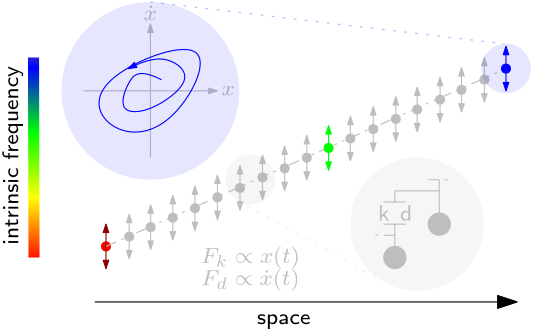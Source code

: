 <?xml version="1.0"?>
<!DOCTYPE ipe SYSTEM "ipe.dtd">
<ipe version="70218" creator="Ipe 7.2.26">
<info created="D:20250527130220" modified="D:20250527174614"/>
<preamble>\renewcommand\rmdefault{cmss}</preamble>
<ipestyle name="basic">
<symbol name="arrow/arc(spx)">
<path stroke="sym-stroke" fill="sym-stroke" pen="sym-pen">
0 0 m
-1 0.333 l
-1 -0.333 l
h
</path>
</symbol>
<symbol name="arrow/farc(spx)">
<path stroke="sym-stroke" fill="white" pen="sym-pen">
0 0 m
-1 0.333 l
-1 -0.333 l
h
</path>
</symbol>
<symbol name="arrow/ptarc(spx)">
<path stroke="sym-stroke" fill="sym-stroke" pen="sym-pen">
0 0 m
-1 0.333 l
-0.8 0 l
-1 -0.333 l
h
</path>
</symbol>
<symbol name="arrow/fptarc(spx)">
<path stroke="sym-stroke" fill="white" pen="sym-pen">
0 0 m
-1 0.333 l
-0.8 0 l
-1 -0.333 l
h
</path>
</symbol>
<symbol name="mark/circle(sx)" transformations="translations">
<path fill="sym-stroke">
0.6 0 0 0.6 0 0 e
0.4 0 0 0.4 0 0 e
</path>
</symbol>
<symbol name="mark/disk(sx)" transformations="translations">
<path fill="sym-stroke">
0.6 0 0 0.6 0 0 e
</path>
</symbol>
<symbol name="mark/fdisk(sfx)" transformations="translations">
<group>
<path fill="sym-fill">
0.5 0 0 0.5 0 0 e
</path>
<path fill="sym-stroke" fillrule="eofill">
0.6 0 0 0.6 0 0 e
0.4 0 0 0.4 0 0 e
</path>
</group>
</symbol>
<symbol name="mark/box(sx)" transformations="translations">
<path fill="sym-stroke" fillrule="eofill">
-0.6 -0.6 m
0.6 -0.6 l
0.6 0.6 l
-0.6 0.6 l
h
-0.4 -0.4 m
0.4 -0.4 l
0.4 0.4 l
-0.4 0.4 l
h
</path>
</symbol>
<symbol name="mark/square(sx)" transformations="translations">
<path fill="sym-stroke">
-0.6 -0.6 m
0.6 -0.6 l
0.6 0.6 l
-0.6 0.6 l
h
</path>
</symbol>
<symbol name="mark/fsquare(sfx)" transformations="translations">
<group>
<path fill="sym-fill">
-0.5 -0.5 m
0.5 -0.5 l
0.5 0.5 l
-0.5 0.5 l
h
</path>
<path fill="sym-stroke" fillrule="eofill">
-0.6 -0.6 m
0.6 -0.6 l
0.6 0.6 l
-0.6 0.6 l
h
-0.4 -0.4 m
0.4 -0.4 l
0.4 0.4 l
-0.4 0.4 l
h
</path>
</group>
</symbol>
<symbol name="mark/cross(sx)" transformations="translations">
<group>
<path fill="sym-stroke">
-0.43 -0.57 m
0.57 0.43 l
0.43 0.57 l
-0.57 -0.43 l
h
</path>
<path fill="sym-stroke">
-0.43 0.57 m
0.57 -0.43 l
0.43 -0.57 l
-0.57 0.43 l
h
</path>
</group>
</symbol>
<symbol name="arrow/fnormal(spx)">
<path stroke="sym-stroke" fill="white" pen="sym-pen">
0 0 m
-1 0.333 l
-1 -0.333 l
h
</path>
</symbol>
<symbol name="arrow/pointed(spx)">
<path stroke="sym-stroke" fill="sym-stroke" pen="sym-pen">
0 0 m
-1 0.333 l
-0.8 0 l
-1 -0.333 l
h
</path>
</symbol>
<symbol name="arrow/fpointed(spx)">
<path stroke="sym-stroke" fill="white" pen="sym-pen">
0 0 m
-1 0.333 l
-0.8 0 l
-1 -0.333 l
h
</path>
</symbol>
<symbol name="arrow/linear(spx)">
<path stroke="sym-stroke" pen="sym-pen">
-1 0.333 m
0 0 l
-1 -0.333 l
</path>
</symbol>
<symbol name="arrow/fdouble(spx)">
<path stroke="sym-stroke" fill="white" pen="sym-pen">
0 0 m
-1 0.333 l
-1 -0.333 l
h
-1 0 m
-2 0.333 l
-2 -0.333 l
h
</path>
</symbol>
<symbol name="arrow/double(spx)">
<path stroke="sym-stroke" fill="sym-stroke" pen="sym-pen">
0 0 m
-1 0.333 l
-1 -0.333 l
h
-1 0 m
-2 0.333 l
-2 -0.333 l
h
</path>
</symbol>
<symbol name="arrow/mid-normal(spx)">
<path stroke="sym-stroke" fill="sym-stroke" pen="sym-pen">
0.5 0 m
-0.5 0.333 l
-0.5 -0.333 l
h
</path>
</symbol>
<symbol name="arrow/mid-fnormal(spx)">
<path stroke="sym-stroke" fill="white" pen="sym-pen">
0.5 0 m
-0.5 0.333 l
-0.5 -0.333 l
h
</path>
</symbol>
<symbol name="arrow/mid-pointed(spx)">
<path stroke="sym-stroke" fill="sym-stroke" pen="sym-pen">
0.5 0 m
-0.5 0.333 l
-0.3 0 l
-0.5 -0.333 l
h
</path>
</symbol>
<symbol name="arrow/mid-fpointed(spx)">
<path stroke="sym-stroke" fill="white" pen="sym-pen">
0.5 0 m
-0.5 0.333 l
-0.3 0 l
-0.5 -0.333 l
h
</path>
</symbol>
<symbol name="arrow/mid-double(spx)">
<path stroke="sym-stroke" fill="sym-stroke" pen="sym-pen">
1 0 m
0 0.333 l
0 -0.333 l
h
0 0 m
-1 0.333 l
-1 -0.333 l
h
</path>
</symbol>
<symbol name="arrow/mid-fdouble(spx)">
<path stroke="sym-stroke" fill="white" pen="sym-pen">
1 0 m
0 0.333 l
0 -0.333 l
h
0 0 m
-1 0.333 l
-1 -0.333 l
h
</path>
</symbol>
<anglesize name="22.5 deg" value="22.5"/>
<anglesize name="30 deg" value="30"/>
<anglesize name="45 deg" value="45"/>
<anglesize name="60 deg" value="60"/>
<anglesize name="90 deg" value="90"/>
<arrowsize name="large" value="10"/>
<arrowsize name="small" value="5"/>
<arrowsize name="tiny" value="3"/>
<color name="blue" value="0 0 1"/>
<color name="brown" value="0.647 0.165 0.165"/>
<color name="darkblue" value="0 0 0.545"/>
<color name="darkcyan" value="0 0.545 0.545"/>
<color name="darkgray" value="0.663"/>
<color name="darkgreen" value="0 0.392 0"/>
<color name="darkmagenta" value="0.545 0 0.545"/>
<color name="darkorange" value="1 0.549 0"/>
<color name="darkred" value="0.545 0 0"/>
<color name="gold" value="1 0.843 0"/>
<color name="gray" value="0.745"/>
<color name="green" value="0 1 0"/>
<color name="lightblue" value="0.678 0.847 0.902"/>
<color name="lightcyan" value="0.878 1 1"/>
<color name="lightgray" value="0.827"/>
<color name="lightgreen" value="0.565 0.933 0.565"/>
<color name="lightyellow" value="1 1 0.878"/>
<color name="navy" value="0 0 0.502"/>
<color name="orange" value="1 0.647 0"/>
<color name="pink" value="1 0.753 0.796"/>
<color name="purple" value="0.627 0.125 0.941"/>
<color name="red" value="1 0 0"/>
<color name="seagreen" value="0.18 0.545 0.341"/>
<color name="turquoise" value="0.251 0.878 0.816"/>
<color name="violet" value="0.933 0.51 0.933"/>
<color name="yellow" value="1 1 0"/>
<dashstyle name="dash dot dotted" value="[4 2 1 2 1 2] 0"/>
<dashstyle name="dash dotted" value="[4 2 1 2] 0"/>
<dashstyle name="dashed" value="[4] 0"/>
<dashstyle name="dotted" value="[1 3] 0"/>
<gridsize name="10 pts (~3.5 mm)" value="10"/>
<gridsize name="14 pts (~5 mm)" value="14"/>
<gridsize name="16 pts (~6 mm)" value="16"/>
<gridsize name="20 pts (~7 mm)" value="20"/>
<gridsize name="28 pts (~10 mm)" value="28"/>
<gridsize name="32 pts (~12 mm)" value="32"/>
<gridsize name="4 pts" value="4"/>
<gridsize name="56 pts (~20 mm)" value="56"/>
<gridsize name="8 pts (~3 mm)" value="8"/>
<opacity name="10%" value="0.1"/>
<opacity name="30%" value="0.3"/>
<opacity name="50%" value="0.5"/>
<opacity name="75%" value="0.75"/>
<pen name="fat" value="1.2"/>
<pen name="heavier" value="0.8"/>
<pen name="ultrafat" value="2"/>
<symbolsize name="large" value="5"/>
<symbolsize name="small" value="2"/>
<symbolsize name="tiny" value="1.1"/>
<textsize name="Huge" value="\Huge"/>
<textsize name="LARGE" value="\LARGE"/>
<textsize name="Large" value="\Large"/>
<textsize name="footnote" value="\footnotesize"/>
<textsize name="huge" value="\huge"/>
<textsize name="large" value="\large"/>
<textsize name="script" value="\scriptsize"/>
<textsize name="small" value="\small"/>
<textsize name="tiny" value="\tiny"/>
<textstyle name="center" begin="\begin{center}" end="\end{center}"/>
<textstyle name="item" begin="\begin{itemize}\item{}" end="\end{itemize}"/>
<textstyle name="itemize" begin="\begin{itemize}" end="\end{itemize}"/>
<tiling name="falling" angle="-60" step="4" width="1"/>
<tiling name="rising" angle="30" step="4" width="1"/>
</ipestyle>
<ipestyle name="cushion-gradients">
<gradient name="gradient-blue" type="radial" coords="-3.2 19.2 0 8 8 16" extend="yes">
 <stop offset="0" color="0.541 0.824 1"/>
 <stop offset="0.4" color="0.38 0.576 0.812"/>
 <stop offset="1" color="0.263 0.4 0.565"/>
</gradient>
<gradient name="gradient-brown" type="radial" coords="-3.2 19.2 0 8 8 16" extend="yes">
 <stop offset="0" color="1 0.816 0.518"/>
 <stop offset="0.4" color="0.702 0.573 0.365"/>
 <stop offset="1" color="0.49 0.4 0.255"/>
</gradient>
<gradient name="gradient-green" type="radial" coords="-3.2 19.2 0 8 8 16" extend="yes">
 <stop offset="0" color="0.667 1 0.463"/>
 <stop offset="0.4" color="0.467 0.718 0.325"/>
 <stop offset="1" color="0.325 0.502 0.227"/>
</gradient>
<gradient name="gradient-orange" type="radial" coords="-3.2 19.2 0 8 8 16" extend="yes">
 <stop offset="0" color="1 0.706 0"/>
 <stop offset="0.4" color="1 0.494 0"/>
 <stop offset="1" color="0.698 0.345 0"/>
</gradient>
<gradient name="gradient-purple" type="radial" coords="-3.2 19.2 0 8 8 16" extend="yes">
 <stop offset="0" color="1 0.643 0.984"/>
 <stop offset="0.4" color="0.757 0.451 0.69"/>
 <stop offset="1" color="0.529 0.314 0.482"/>
</gradient>
<gradient name="gradient-red" type="radial" coords="-3.2 19.2 0 8 8 16" extend="yes">
 <stop offset="0" color="1 0.714 0.714"/>
 <stop offset="0.4" color="1 0.502 0.502"/>
 <stop offset="1" color="0.698 0.349 0.349"/>
</gradient>
<gradient name="gradient-yellow" type="radial" coords="-3.2 19.2 0 8 8 16" extend="yes">
 <stop offset="0" color="1 1 0"/>
 <stop offset="0.4" color="1 0.835 0"/>
 <stop offset="1" color="0.698 0.584 0"/>
</gradient>
<gradient name="linear" type="axial" coords="75 0 325 0" extend="yes">
 <stop offset="0" color="1 0 0"/>
 <stop offset="0.25" color="1 1 0"/>
 <stop offset="0.5" color="0 1 0"/>
 <stop offset="0.75" color="0 0 1"/>
 <stop offset="1" color="1 1 0"/>
</gradient>
</ipestyle>
<page>
<layer name="Background"/>
<layer name="Foreground"/>
<layer name="Zoom"/>
<view layers="Background Foreground Zoom" active="Zoom"/>
<path layer="Background" matrix="1 0 0 1 0 -4" stroke="black" arrow="normal/normal">
204 688 m
356 688 l
</path>
<use layer="Foreground" matrix="1 0 0 1 -48 -80" name="mark/disk(sx)" pos="256 784" size="normal" stroke="red"/>
<path stroke="darkred" arrow="normal/tiny" rarrow="normal/tiny">
208 696 m
208 712 l
</path>
<path stroke="gray" dash="dash dot dotted">
208 704 m
352 768 l
</path>
<use matrix="1 0 0 1 96 -16" name="mark/disk(sx)" pos="256 784" size="normal" stroke="blue"/>
<path matrix="1 0 0 1 144 64" stroke="blue" arrow="normal/tiny" rarrow="normal/tiny">
208 696 m
208 712 l
</path>
<use matrix="1 0 0 1 -39.6328 -76.4703" name="mark/disk(sx)" pos="256 784" size="normal" stroke="gray"/>
<path matrix="1 0 0 1 8.36725 3.52965" stroke="gray" arrow="normal/tiny" rarrow="normal/tiny">
208 696 m
208 712 l
</path>
<use matrix="1 0 0 1 -31.9189 -73.0713" name="mark/disk(sx)" pos="256 784" size="normal" stroke="gray"/>
<path matrix="1 0 0 1 16.0812 6.92868" stroke="gray" arrow="normal/tiny" rarrow="normal/tiny">
208 696 m
208 712 l
</path>
<use matrix="1 0 0 1 -23.944 -69.6721" name="mark/disk(sx)" pos="256 784" size="normal" stroke="gray"/>
<path matrix="1 0 0 1 24.0561 10.3278" stroke="gray" arrow="normal/tiny" rarrow="normal/tiny">
208 696 m
208 712 l
</path>
<use matrix="1 0 0 1 -15.9691 -66.273" name="mark/disk(sx)" pos="256 784" size="normal" stroke="gray"/>
<path matrix="1 0 0 1 32.031 13.7269" stroke="gray" arrow="normal/tiny" rarrow="normal/tiny">
208 696 m
208 712 l
</path>
<use matrix="1 0 0 1 -7.86347 -62.3509" name="mark/disk(sx)" pos="256 784" size="normal" stroke="gray"/>
<path matrix="1 0 0 1 40.1366 17.649" stroke="gray" arrow="normal/tiny" rarrow="normal/tiny">
208 696 m
208 712 l
</path>
<use matrix="1 0 0 1 0.242165 -58.9518" name="mark/disk(sx)" pos="256 784" size="normal" stroke="gray"/>
<path matrix="1 0 0 1 48.2422 21.0482" stroke="gray" arrow="normal/tiny" rarrow="normal/tiny">
208 696 m
208 712 l
</path>
<use matrix="1 0 0 1 8.34779 -55.1604" name="mark/disk(sx)" pos="256 784" size="normal" stroke="gray"/>
<path matrix="1 0 0 1 56.3478 24.8395" stroke="gray" arrow="normal/tiny" rarrow="normal/tiny">
208 696 m
208 712 l
</path>
<use matrix="1 0 0 1 16.3227 -51.892" name="mark/disk(sx)" pos="256 784" size="normal" stroke="gray"/>
<path matrix="1 0 0 1 64.3227 28.1079" stroke="gray" arrow="normal/tiny" rarrow="normal/tiny">
208 696 m
208 712 l
</path>
<use matrix="1 0 0 1 24.2976 -48.1007" name="mark/disk(sx)" pos="256 784" size="normal" stroke="gray"/>
<path matrix="1 0 0 1 72.2976 31.8992" stroke="gray" arrow="normal/tiny" rarrow="normal/tiny">
208 696 m
208 712 l
</path>
<use matrix="1 0 0 1 32.1417 -44.5708" name="mark/disk(sx)" pos="256 784" size="normal" stroke="green"/>
<path matrix="1 0 0 1 80.1418 35.4291" stroke="green" arrow="normal/tiny" rarrow="normal/tiny">
208 696 m
208 712 l
</path>
<use matrix="1 0 0 1 39.9859 -41.1717" name="mark/disk(sx)" pos="256 784" size="normal" stroke="gray"/>
<path matrix="1 0 0 1 87.9859 38.8283" stroke="gray" arrow="normal/tiny" rarrow="normal/tiny">
208 696 m
208 712 l
</path>
<use matrix="1 0 0 1 48.2223 -37.7726" name="mark/disk(sx)" pos="256 784" size="normal" stroke="gray"/>
<path matrix="1 0 0 1 96.2223 42.2274" stroke="gray" arrow="normal/tiny" rarrow="normal/tiny">
208 696 m
208 712 l
</path>
<use matrix="1 0 0 1 56.3279 -34.112" name="mark/disk(sx)" pos="256 784" size="normal" stroke="gray"/>
<path matrix="1 0 0 1 104.328 45.888" stroke="gray" arrow="normal/tiny" rarrow="normal/tiny">
208 696 m
208 712 l
</path>
<use matrix="1 0 0 1 64.0413 -30.7128" name="mark/disk(sx)" pos="256 784" size="normal" stroke="gray"/>
<path matrix="1 0 0 1 112.041 49.2871" stroke="gray" arrow="normal/tiny" rarrow="normal/tiny">
208 696 m
208 712 l
</path>
<use matrix="1 0 0 1 72.2777 -27.1829" name="mark/disk(sx)" pos="256 784" size="normal" stroke="gray"/>
<path matrix="1 0 0 1 120.278 52.817" stroke="gray" arrow="normal/tiny" rarrow="normal/tiny">
208 696 m
208 712 l
</path>
<use matrix="1 0 0 1 79.9911 -23.6531" name="mark/disk(sx)" pos="256 784" size="normal" stroke="gray"/>
<path matrix="1 0 0 1 127.991 56.3469" stroke="gray" arrow="normal/tiny" rarrow="normal/tiny">
208 696 m
208 712 l
</path>
<use matrix="1 0 0 1 88.2275 -19.9925" name="mark/disk(sx)" pos="256 784" size="normal" stroke="gray"/>
<path matrix="1 0 0 1 136.228 60.0075" stroke="gray" arrow="normal/tiny" rarrow="normal/tiny">
208 696 m
208 712 l
</path>
<path matrix="-0.00090539 0.375005 -1 -0.00033952 964.159 670.265" fill="white" gradient="linear">
80 784 m
80 780 l
272 780 l
272 784 l
h
</path>
<text matrix="1 0 0 1 0 -4" transformations="translations" pos="272 680" stroke="black" type="label" width="19.214" height="3.542" depth="1.55" halign="center" valign="baseline" size="footnote">space</text>
<text matrix="0 1 -1 0 904.384 540.613" pos="164 728" stroke="black" type="label" width="64.379" height="5.535" depth="1.55" valign="baseline" size="footnote">intrinsic frequency</text>
<path layer="Zoom" matrix="1 0 0 1 0 4" fill="darkgray" opacity="10%" stroke-opacity="opaque">
8.94427 0 0 8.94427 260 724 e
</path>
<path fill="darkgray" opacity="10%" stroke-opacity="opaque">
24 0 -0 24 320 712 e
</path>
<path stroke="gray" dash="dotted" opacity="10%" stroke-opacity="30%">
255.371 720.347 m
307.711 691.385 l
</path>
<path matrix="1 0 0 1 0 -4" stroke="gray" fill="gray">
4 0 -0 4 312 704 e
</path>
<path matrix="1 0 0 1 16 8" stroke="gray" fill="gray">
4 0 0 4 312 704 e
</path>
<path stroke="gray">
312 704 m
312 712 l
308 712 l
316 712 l
</path>
<path stroke="gray">
328 712 m
328 724 l
312 724 l
312 720 l
308 720 l
316 720 l
</path>
<path matrix="1 0 0 1 0 -0.0569797" stroke="gray">
328 724 m
328 728 l
</path>
<path stroke="gray" dash="dash dotted">
324 728 m
332 728 l
</path>
<path stroke="gray" dash="dash dotted">
312 708 m
304 708 l
</path>
<text matrix="1 0 0 1 4 0" transformations="translations" pos="304 716" stroke="gray" type="label" width="4.137" height="5.535" depth="0" halign="center" valign="center" size="footnote">k</text>
<text matrix="1 0 0 1 12 0" transformations="translations" pos="304 716" stroke="gray" type="label" width="4.373" height="5.535" depth="0" halign="center" valign="center" size="footnote">d</text>
<text matrix="1 0 0 1 -44 -16" transformations="translations" pos="304 716" stroke="gray" type="label" width="35.635" height="5.98" depth="1.99" halign="center" valign="center" size="footnote" style="math">F_k \propto x(t)</text>
<text matrix="1 0 0 1 -44 -24" transformations="translations" pos="304 716" stroke="gray" type="label" width="35.4" height="5.98" depth="1.99" halign="center" valign="center" size="footnote" style="math">F_d \propto \dot{x}(t)</text>
<path matrix="1 0 0 1 92 44" fill="blue" opacity="10%" stroke-opacity="opaque">
8.94427 0 0 8.94427 260 724 e
</path>
<path stroke="gray" arrow="normal/tiny">
224 736 m
224 784 l
</path>
<path stroke="gray" arrow="normal/tiny">
200 760 m
248 760 l
</path>
<text matrix="1 0 0 1 8 8" transformations="translations" pos="244 752" stroke="gray" type="label" width="4.767" height="3.432" depth="0" halign="center" valign="center" size="footnote" style="math">x</text>
<text matrix="1 0 0 1 -20 36" transformations="translations" pos="244 752" stroke="gray" type="label" width="4.767" height="5.345" depth="0" halign="center" valign="center" size="footnote" style="math">\dot{x}</text>
<path stroke="blue">
208 744
232 744
252 784
200 764 u
</path>
<path stroke="blue" arrow="normal/tiny">
228 764 m
220 768
216 764
212 752
224 752
240 764
232 772
224 772
216 768 c
</path>
<path fill="blue" opacity="10%" stroke-opacity="opaque">
32 -0 0 32 224 760 e
</path>
<path stroke="blue" dash="dotted" opacity="10%" stroke-opacity="30%">
223.953 792 m
351.451 776.927 l
</path>
</page>
</ipe>
